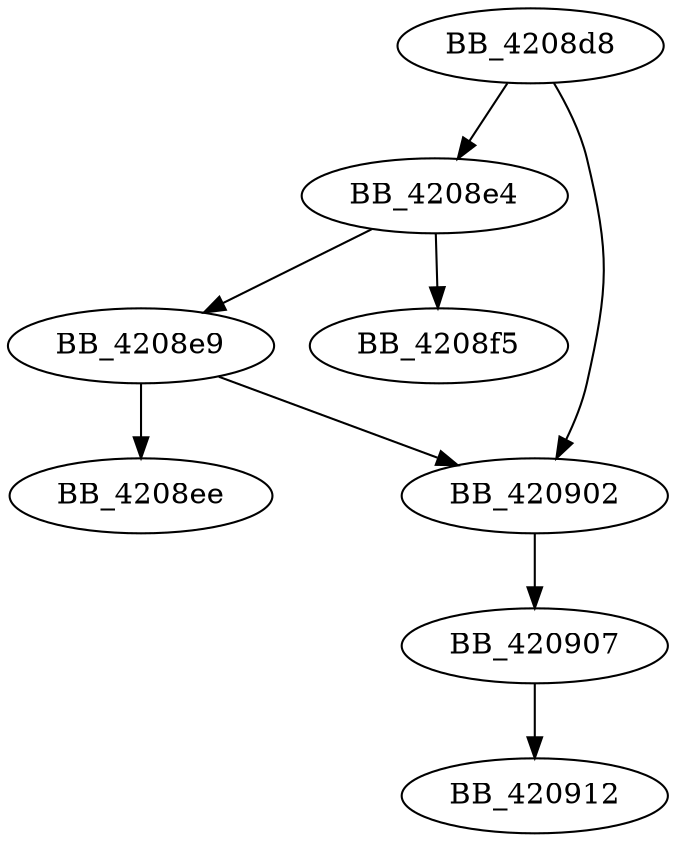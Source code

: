 DiGraph __set_error_mode{
BB_4208d8->BB_4208e4
BB_4208d8->BB_420902
BB_4208e4->BB_4208e9
BB_4208e4->BB_4208f5
BB_4208e9->BB_4208ee
BB_4208e9->BB_420902
BB_420902->BB_420907
BB_420907->BB_420912
}
